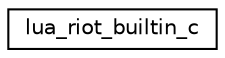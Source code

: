 digraph "Graphical Class Hierarchy"
{
 // LATEX_PDF_SIZE
  edge [fontname="Helvetica",fontsize="10",labelfontname="Helvetica",labelfontsize="10"];
  node [fontname="Helvetica",fontsize="10",shape=record];
  rankdir="LR";
  Node0 [label="lua_riot_builtin_c",height=0.2,width=0.4,color="black", fillcolor="white", style="filled",URL="$structlua__riot__builtin__c.html",tooltip="Entry describing a c lua module built into the application binary."];
}
